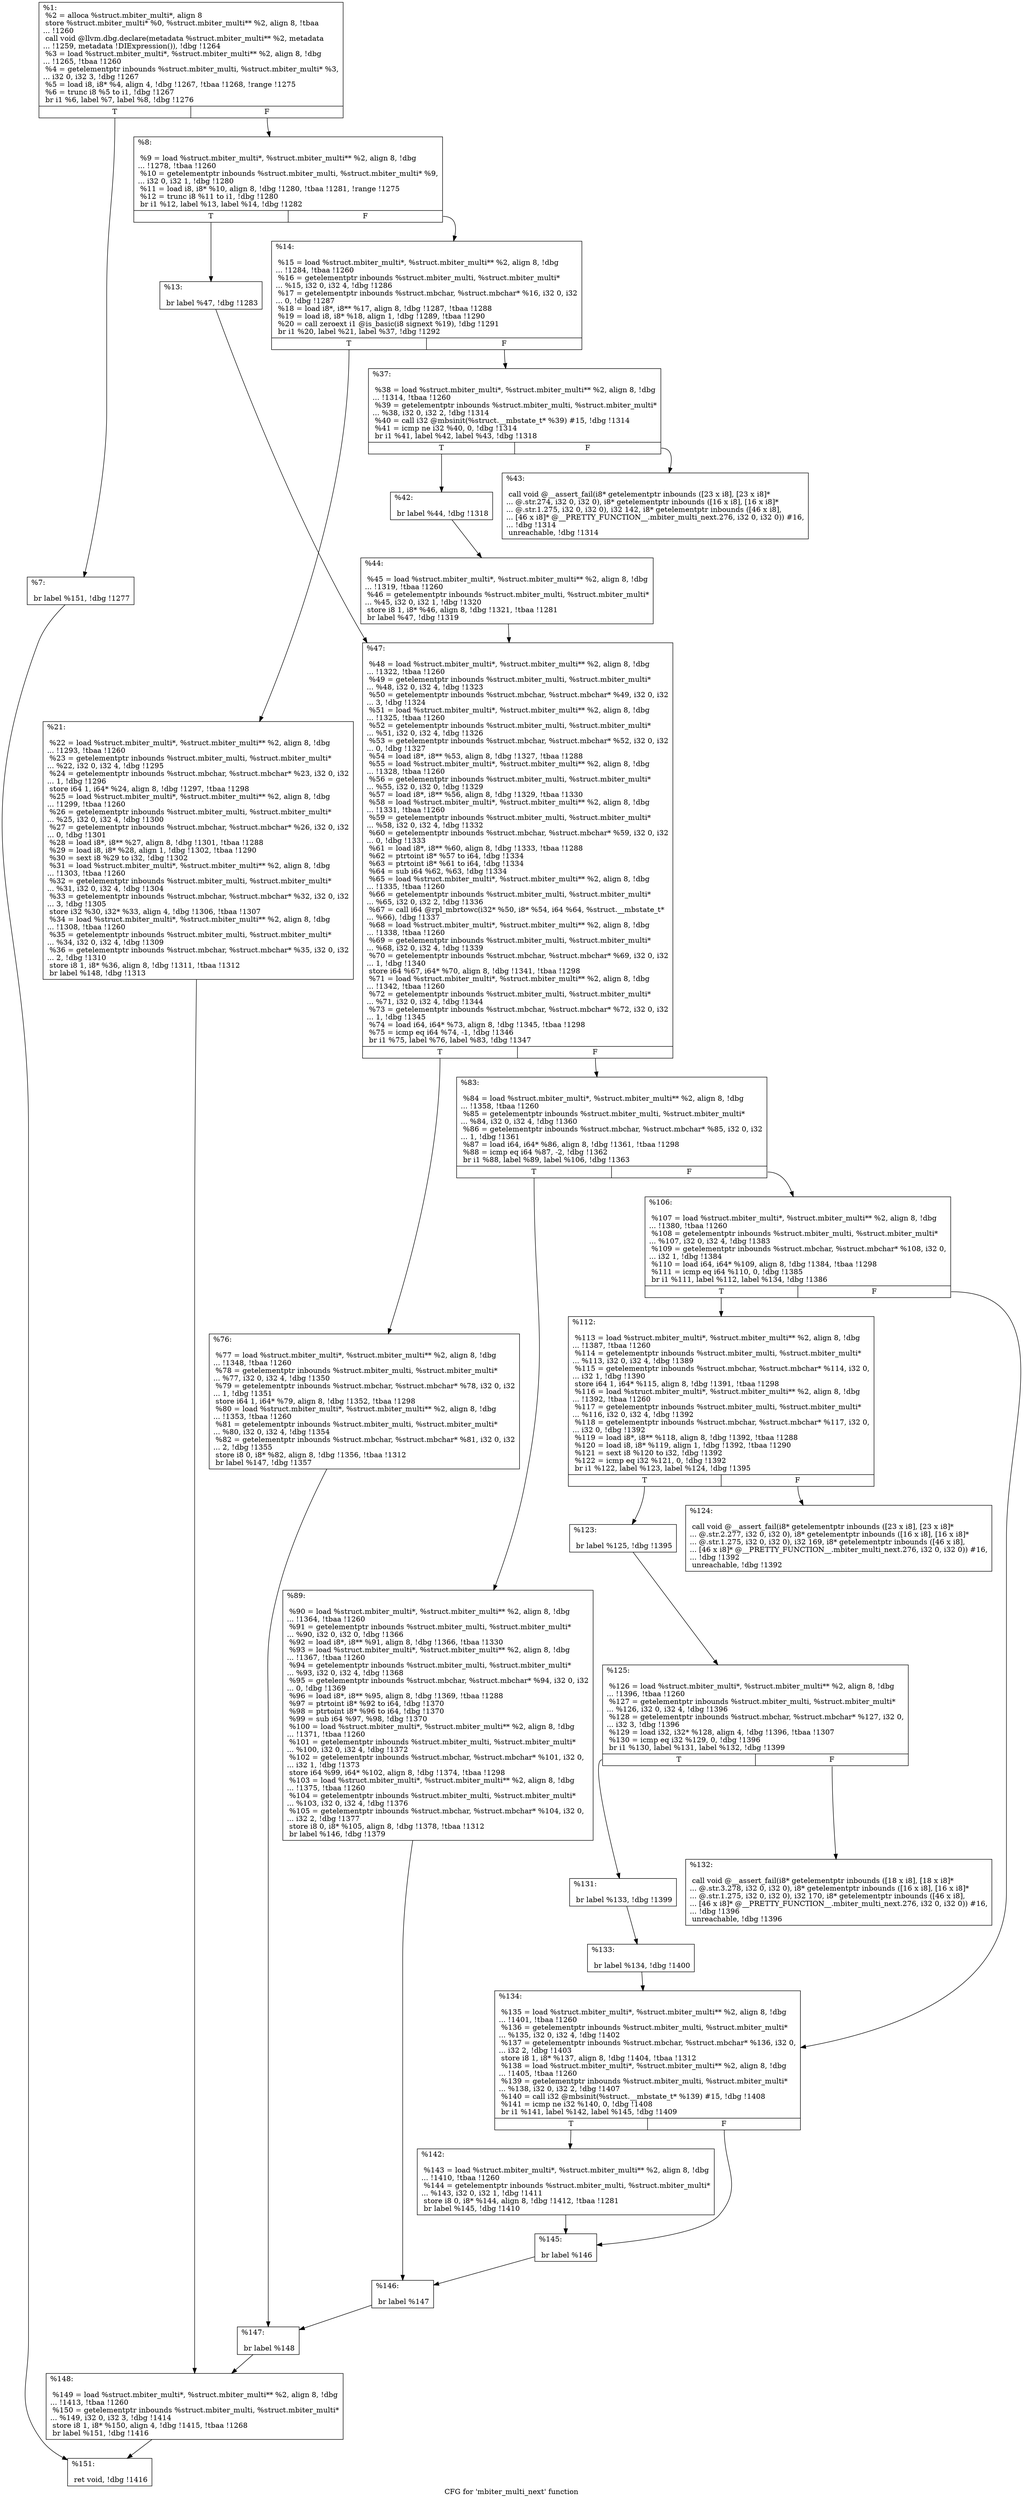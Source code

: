 digraph "CFG for 'mbiter_multi_next' function" {
	label="CFG for 'mbiter_multi_next' function";

	Node0x2146650 [shape=record,label="{%1:\l  %2 = alloca %struct.mbiter_multi*, align 8\l  store %struct.mbiter_multi* %0, %struct.mbiter_multi** %2, align 8, !tbaa\l... !1260\l  call void @llvm.dbg.declare(metadata %struct.mbiter_multi** %2, metadata\l... !1259, metadata !DIExpression()), !dbg !1264\l  %3 = load %struct.mbiter_multi*, %struct.mbiter_multi** %2, align 8, !dbg\l... !1265, !tbaa !1260\l  %4 = getelementptr inbounds %struct.mbiter_multi, %struct.mbiter_multi* %3,\l... i32 0, i32 3, !dbg !1267\l  %5 = load i8, i8* %4, align 4, !dbg !1267, !tbaa !1268, !range !1275\l  %6 = trunc i8 %5 to i1, !dbg !1267\l  br i1 %6, label %7, label %8, !dbg !1276\l|{<s0>T|<s1>F}}"];
	Node0x2146650:s0 -> Node0x21472c0;
	Node0x2146650:s1 -> Node0x2147310;
	Node0x21472c0 [shape=record,label="{%7:\l\l  br label %151, !dbg !1277\l}"];
	Node0x21472c0 -> Node0x2147b30;
	Node0x2147310 [shape=record,label="{%8:\l\l  %9 = load %struct.mbiter_multi*, %struct.mbiter_multi** %2, align 8, !dbg\l... !1278, !tbaa !1260\l  %10 = getelementptr inbounds %struct.mbiter_multi, %struct.mbiter_multi* %9,\l... i32 0, i32 1, !dbg !1280\l  %11 = load i8, i8* %10, align 8, !dbg !1280, !tbaa !1281, !range !1275\l  %12 = trunc i8 %11 to i1, !dbg !1280\l  br i1 %12, label %13, label %14, !dbg !1282\l|{<s0>T|<s1>F}}"];
	Node0x2147310:s0 -> Node0x2147360;
	Node0x2147310:s1 -> Node0x21473b0;
	Node0x2147360 [shape=record,label="{%13:\l\l  br label %47, !dbg !1283\l}"];
	Node0x2147360 -> Node0x2147590;
	Node0x21473b0 [shape=record,label="{%14:\l\l  %15 = load %struct.mbiter_multi*, %struct.mbiter_multi** %2, align 8, !dbg\l... !1284, !tbaa !1260\l  %16 = getelementptr inbounds %struct.mbiter_multi, %struct.mbiter_multi*\l... %15, i32 0, i32 4, !dbg !1286\l  %17 = getelementptr inbounds %struct.mbchar, %struct.mbchar* %16, i32 0, i32\l... 0, !dbg !1287\l  %18 = load i8*, i8** %17, align 8, !dbg !1287, !tbaa !1288\l  %19 = load i8, i8* %18, align 1, !dbg !1289, !tbaa !1290\l  %20 = call zeroext i1 @is_basic(i8 signext %19), !dbg !1291\l  br i1 %20, label %21, label %37, !dbg !1292\l|{<s0>T|<s1>F}}"];
	Node0x21473b0:s0 -> Node0x2147400;
	Node0x21473b0:s1 -> Node0x2147450;
	Node0x2147400 [shape=record,label="{%21:\l\l  %22 = load %struct.mbiter_multi*, %struct.mbiter_multi** %2, align 8, !dbg\l... !1293, !tbaa !1260\l  %23 = getelementptr inbounds %struct.mbiter_multi, %struct.mbiter_multi*\l... %22, i32 0, i32 4, !dbg !1295\l  %24 = getelementptr inbounds %struct.mbchar, %struct.mbchar* %23, i32 0, i32\l... 1, !dbg !1296\l  store i64 1, i64* %24, align 8, !dbg !1297, !tbaa !1298\l  %25 = load %struct.mbiter_multi*, %struct.mbiter_multi** %2, align 8, !dbg\l... !1299, !tbaa !1260\l  %26 = getelementptr inbounds %struct.mbiter_multi, %struct.mbiter_multi*\l... %25, i32 0, i32 4, !dbg !1300\l  %27 = getelementptr inbounds %struct.mbchar, %struct.mbchar* %26, i32 0, i32\l... 0, !dbg !1301\l  %28 = load i8*, i8** %27, align 8, !dbg !1301, !tbaa !1288\l  %29 = load i8, i8* %28, align 1, !dbg !1302, !tbaa !1290\l  %30 = sext i8 %29 to i32, !dbg !1302\l  %31 = load %struct.mbiter_multi*, %struct.mbiter_multi** %2, align 8, !dbg\l... !1303, !tbaa !1260\l  %32 = getelementptr inbounds %struct.mbiter_multi, %struct.mbiter_multi*\l... %31, i32 0, i32 4, !dbg !1304\l  %33 = getelementptr inbounds %struct.mbchar, %struct.mbchar* %32, i32 0, i32\l... 3, !dbg !1305\l  store i32 %30, i32* %33, align 4, !dbg !1306, !tbaa !1307\l  %34 = load %struct.mbiter_multi*, %struct.mbiter_multi** %2, align 8, !dbg\l... !1308, !tbaa !1260\l  %35 = getelementptr inbounds %struct.mbiter_multi, %struct.mbiter_multi*\l... %34, i32 0, i32 4, !dbg !1309\l  %36 = getelementptr inbounds %struct.mbchar, %struct.mbchar* %35, i32 0, i32\l... 2, !dbg !1310\l  store i8 1, i8* %36, align 8, !dbg !1311, !tbaa !1312\l  br label %148, !dbg !1313\l}"];
	Node0x2147400 -> Node0x2147ae0;
	Node0x2147450 [shape=record,label="{%37:\l\l  %38 = load %struct.mbiter_multi*, %struct.mbiter_multi** %2, align 8, !dbg\l... !1314, !tbaa !1260\l  %39 = getelementptr inbounds %struct.mbiter_multi, %struct.mbiter_multi*\l... %38, i32 0, i32 2, !dbg !1314\l  %40 = call i32 @mbsinit(%struct.__mbstate_t* %39) #15, !dbg !1314\l  %41 = icmp ne i32 %40, 0, !dbg !1314\l  br i1 %41, label %42, label %43, !dbg !1318\l|{<s0>T|<s1>F}}"];
	Node0x2147450:s0 -> Node0x21474a0;
	Node0x2147450:s1 -> Node0x21474f0;
	Node0x21474a0 [shape=record,label="{%42:\l\l  br label %44, !dbg !1318\l}"];
	Node0x21474a0 -> Node0x2147540;
	Node0x21474f0 [shape=record,label="{%43:\l\l  call void @__assert_fail(i8* getelementptr inbounds ([23 x i8], [23 x i8]*\l... @.str.274, i32 0, i32 0), i8* getelementptr inbounds ([16 x i8], [16 x i8]*\l... @.str.1.275, i32 0, i32 0), i32 142, i8* getelementptr inbounds ([46 x i8],\l... [46 x i8]* @__PRETTY_FUNCTION__.mbiter_multi_next.276, i32 0, i32 0)) #16,\l... !dbg !1314\l  unreachable, !dbg !1314\l}"];
	Node0x2147540 [shape=record,label="{%44:\l\l  %45 = load %struct.mbiter_multi*, %struct.mbiter_multi** %2, align 8, !dbg\l... !1319, !tbaa !1260\l  %46 = getelementptr inbounds %struct.mbiter_multi, %struct.mbiter_multi*\l... %45, i32 0, i32 1, !dbg !1320\l  store i8 1, i8* %46, align 8, !dbg !1321, !tbaa !1281\l  br label %47, !dbg !1319\l}"];
	Node0x2147540 -> Node0x2147590;
	Node0x2147590 [shape=record,label="{%47:\l\l  %48 = load %struct.mbiter_multi*, %struct.mbiter_multi** %2, align 8, !dbg\l... !1322, !tbaa !1260\l  %49 = getelementptr inbounds %struct.mbiter_multi, %struct.mbiter_multi*\l... %48, i32 0, i32 4, !dbg !1323\l  %50 = getelementptr inbounds %struct.mbchar, %struct.mbchar* %49, i32 0, i32\l... 3, !dbg !1324\l  %51 = load %struct.mbiter_multi*, %struct.mbiter_multi** %2, align 8, !dbg\l... !1325, !tbaa !1260\l  %52 = getelementptr inbounds %struct.mbiter_multi, %struct.mbiter_multi*\l... %51, i32 0, i32 4, !dbg !1326\l  %53 = getelementptr inbounds %struct.mbchar, %struct.mbchar* %52, i32 0, i32\l... 0, !dbg !1327\l  %54 = load i8*, i8** %53, align 8, !dbg !1327, !tbaa !1288\l  %55 = load %struct.mbiter_multi*, %struct.mbiter_multi** %2, align 8, !dbg\l... !1328, !tbaa !1260\l  %56 = getelementptr inbounds %struct.mbiter_multi, %struct.mbiter_multi*\l... %55, i32 0, i32 0, !dbg !1329\l  %57 = load i8*, i8** %56, align 8, !dbg !1329, !tbaa !1330\l  %58 = load %struct.mbiter_multi*, %struct.mbiter_multi** %2, align 8, !dbg\l... !1331, !tbaa !1260\l  %59 = getelementptr inbounds %struct.mbiter_multi, %struct.mbiter_multi*\l... %58, i32 0, i32 4, !dbg !1332\l  %60 = getelementptr inbounds %struct.mbchar, %struct.mbchar* %59, i32 0, i32\l... 0, !dbg !1333\l  %61 = load i8*, i8** %60, align 8, !dbg !1333, !tbaa !1288\l  %62 = ptrtoint i8* %57 to i64, !dbg !1334\l  %63 = ptrtoint i8* %61 to i64, !dbg !1334\l  %64 = sub i64 %62, %63, !dbg !1334\l  %65 = load %struct.mbiter_multi*, %struct.mbiter_multi** %2, align 8, !dbg\l... !1335, !tbaa !1260\l  %66 = getelementptr inbounds %struct.mbiter_multi, %struct.mbiter_multi*\l... %65, i32 0, i32 2, !dbg !1336\l  %67 = call i64 @rpl_mbrtowc(i32* %50, i8* %54, i64 %64, %struct.__mbstate_t*\l... %66), !dbg !1337\l  %68 = load %struct.mbiter_multi*, %struct.mbiter_multi** %2, align 8, !dbg\l... !1338, !tbaa !1260\l  %69 = getelementptr inbounds %struct.mbiter_multi, %struct.mbiter_multi*\l... %68, i32 0, i32 4, !dbg !1339\l  %70 = getelementptr inbounds %struct.mbchar, %struct.mbchar* %69, i32 0, i32\l... 1, !dbg !1340\l  store i64 %67, i64* %70, align 8, !dbg !1341, !tbaa !1298\l  %71 = load %struct.mbiter_multi*, %struct.mbiter_multi** %2, align 8, !dbg\l... !1342, !tbaa !1260\l  %72 = getelementptr inbounds %struct.mbiter_multi, %struct.mbiter_multi*\l... %71, i32 0, i32 4, !dbg !1344\l  %73 = getelementptr inbounds %struct.mbchar, %struct.mbchar* %72, i32 0, i32\l... 1, !dbg !1345\l  %74 = load i64, i64* %73, align 8, !dbg !1345, !tbaa !1298\l  %75 = icmp eq i64 %74, -1, !dbg !1346\l  br i1 %75, label %76, label %83, !dbg !1347\l|{<s0>T|<s1>F}}"];
	Node0x2147590:s0 -> Node0x21475e0;
	Node0x2147590:s1 -> Node0x2147630;
	Node0x21475e0 [shape=record,label="{%76:\l\l  %77 = load %struct.mbiter_multi*, %struct.mbiter_multi** %2, align 8, !dbg\l... !1348, !tbaa !1260\l  %78 = getelementptr inbounds %struct.mbiter_multi, %struct.mbiter_multi*\l... %77, i32 0, i32 4, !dbg !1350\l  %79 = getelementptr inbounds %struct.mbchar, %struct.mbchar* %78, i32 0, i32\l... 1, !dbg !1351\l  store i64 1, i64* %79, align 8, !dbg !1352, !tbaa !1298\l  %80 = load %struct.mbiter_multi*, %struct.mbiter_multi** %2, align 8, !dbg\l... !1353, !tbaa !1260\l  %81 = getelementptr inbounds %struct.mbiter_multi, %struct.mbiter_multi*\l... %80, i32 0, i32 4, !dbg !1354\l  %82 = getelementptr inbounds %struct.mbchar, %struct.mbchar* %81, i32 0, i32\l... 2, !dbg !1355\l  store i8 0, i8* %82, align 8, !dbg !1356, !tbaa !1312\l  br label %147, !dbg !1357\l}"];
	Node0x21475e0 -> Node0x2147a90;
	Node0x2147630 [shape=record,label="{%83:\l\l  %84 = load %struct.mbiter_multi*, %struct.mbiter_multi** %2, align 8, !dbg\l... !1358, !tbaa !1260\l  %85 = getelementptr inbounds %struct.mbiter_multi, %struct.mbiter_multi*\l... %84, i32 0, i32 4, !dbg !1360\l  %86 = getelementptr inbounds %struct.mbchar, %struct.mbchar* %85, i32 0, i32\l... 1, !dbg !1361\l  %87 = load i64, i64* %86, align 8, !dbg !1361, !tbaa !1298\l  %88 = icmp eq i64 %87, -2, !dbg !1362\l  br i1 %88, label %89, label %106, !dbg !1363\l|{<s0>T|<s1>F}}"];
	Node0x2147630:s0 -> Node0x2147680;
	Node0x2147630:s1 -> Node0x21476d0;
	Node0x2147680 [shape=record,label="{%89:\l\l  %90 = load %struct.mbiter_multi*, %struct.mbiter_multi** %2, align 8, !dbg\l... !1364, !tbaa !1260\l  %91 = getelementptr inbounds %struct.mbiter_multi, %struct.mbiter_multi*\l... %90, i32 0, i32 0, !dbg !1366\l  %92 = load i8*, i8** %91, align 8, !dbg !1366, !tbaa !1330\l  %93 = load %struct.mbiter_multi*, %struct.mbiter_multi** %2, align 8, !dbg\l... !1367, !tbaa !1260\l  %94 = getelementptr inbounds %struct.mbiter_multi, %struct.mbiter_multi*\l... %93, i32 0, i32 4, !dbg !1368\l  %95 = getelementptr inbounds %struct.mbchar, %struct.mbchar* %94, i32 0, i32\l... 0, !dbg !1369\l  %96 = load i8*, i8** %95, align 8, !dbg !1369, !tbaa !1288\l  %97 = ptrtoint i8* %92 to i64, !dbg !1370\l  %98 = ptrtoint i8* %96 to i64, !dbg !1370\l  %99 = sub i64 %97, %98, !dbg !1370\l  %100 = load %struct.mbiter_multi*, %struct.mbiter_multi** %2, align 8, !dbg\l... !1371, !tbaa !1260\l  %101 = getelementptr inbounds %struct.mbiter_multi, %struct.mbiter_multi*\l... %100, i32 0, i32 4, !dbg !1372\l  %102 = getelementptr inbounds %struct.mbchar, %struct.mbchar* %101, i32 0,\l... i32 1, !dbg !1373\l  store i64 %99, i64* %102, align 8, !dbg !1374, !tbaa !1298\l  %103 = load %struct.mbiter_multi*, %struct.mbiter_multi** %2, align 8, !dbg\l... !1375, !tbaa !1260\l  %104 = getelementptr inbounds %struct.mbiter_multi, %struct.mbiter_multi*\l... %103, i32 0, i32 4, !dbg !1376\l  %105 = getelementptr inbounds %struct.mbchar, %struct.mbchar* %104, i32 0,\l... i32 2, !dbg !1377\l  store i8 0, i8* %105, align 8, !dbg !1378, !tbaa !1312\l  br label %146, !dbg !1379\l}"];
	Node0x2147680 -> Node0x2147a40;
	Node0x21476d0 [shape=record,label="{%106:\l\l  %107 = load %struct.mbiter_multi*, %struct.mbiter_multi** %2, align 8, !dbg\l... !1380, !tbaa !1260\l  %108 = getelementptr inbounds %struct.mbiter_multi, %struct.mbiter_multi*\l... %107, i32 0, i32 4, !dbg !1383\l  %109 = getelementptr inbounds %struct.mbchar, %struct.mbchar* %108, i32 0,\l... i32 1, !dbg !1384\l  %110 = load i64, i64* %109, align 8, !dbg !1384, !tbaa !1298\l  %111 = icmp eq i64 %110, 0, !dbg !1385\l  br i1 %111, label %112, label %134, !dbg !1386\l|{<s0>T|<s1>F}}"];
	Node0x21476d0:s0 -> Node0x2147720;
	Node0x21476d0:s1 -> Node0x2147950;
	Node0x2147720 [shape=record,label="{%112:\l\l  %113 = load %struct.mbiter_multi*, %struct.mbiter_multi** %2, align 8, !dbg\l... !1387, !tbaa !1260\l  %114 = getelementptr inbounds %struct.mbiter_multi, %struct.mbiter_multi*\l... %113, i32 0, i32 4, !dbg !1389\l  %115 = getelementptr inbounds %struct.mbchar, %struct.mbchar* %114, i32 0,\l... i32 1, !dbg !1390\l  store i64 1, i64* %115, align 8, !dbg !1391, !tbaa !1298\l  %116 = load %struct.mbiter_multi*, %struct.mbiter_multi** %2, align 8, !dbg\l... !1392, !tbaa !1260\l  %117 = getelementptr inbounds %struct.mbiter_multi, %struct.mbiter_multi*\l... %116, i32 0, i32 4, !dbg !1392\l  %118 = getelementptr inbounds %struct.mbchar, %struct.mbchar* %117, i32 0,\l... i32 0, !dbg !1392\l  %119 = load i8*, i8** %118, align 8, !dbg !1392, !tbaa !1288\l  %120 = load i8, i8* %119, align 1, !dbg !1392, !tbaa !1290\l  %121 = sext i8 %120 to i32, !dbg !1392\l  %122 = icmp eq i32 %121, 0, !dbg !1392\l  br i1 %122, label %123, label %124, !dbg !1395\l|{<s0>T|<s1>F}}"];
	Node0x2147720:s0 -> Node0x2147770;
	Node0x2147720:s1 -> Node0x21477c0;
	Node0x2147770 [shape=record,label="{%123:\l\l  br label %125, !dbg !1395\l}"];
	Node0x2147770 -> Node0x2147810;
	Node0x21477c0 [shape=record,label="{%124:\l\l  call void @__assert_fail(i8* getelementptr inbounds ([23 x i8], [23 x i8]*\l... @.str.2.277, i32 0, i32 0), i8* getelementptr inbounds ([16 x i8], [16 x i8]*\l... @.str.1.275, i32 0, i32 0), i32 169, i8* getelementptr inbounds ([46 x i8],\l... [46 x i8]* @__PRETTY_FUNCTION__.mbiter_multi_next.276, i32 0, i32 0)) #16,\l... !dbg !1392\l  unreachable, !dbg !1392\l}"];
	Node0x2147810 [shape=record,label="{%125:\l\l  %126 = load %struct.mbiter_multi*, %struct.mbiter_multi** %2, align 8, !dbg\l... !1396, !tbaa !1260\l  %127 = getelementptr inbounds %struct.mbiter_multi, %struct.mbiter_multi*\l... %126, i32 0, i32 4, !dbg !1396\l  %128 = getelementptr inbounds %struct.mbchar, %struct.mbchar* %127, i32 0,\l... i32 3, !dbg !1396\l  %129 = load i32, i32* %128, align 4, !dbg !1396, !tbaa !1307\l  %130 = icmp eq i32 %129, 0, !dbg !1396\l  br i1 %130, label %131, label %132, !dbg !1399\l|{<s0>T|<s1>F}}"];
	Node0x2147810:s0 -> Node0x2147860;
	Node0x2147810:s1 -> Node0x21478b0;
	Node0x2147860 [shape=record,label="{%131:\l\l  br label %133, !dbg !1399\l}"];
	Node0x2147860 -> Node0x2147900;
	Node0x21478b0 [shape=record,label="{%132:\l\l  call void @__assert_fail(i8* getelementptr inbounds ([18 x i8], [18 x i8]*\l... @.str.3.278, i32 0, i32 0), i8* getelementptr inbounds ([16 x i8], [16 x i8]*\l... @.str.1.275, i32 0, i32 0), i32 170, i8* getelementptr inbounds ([46 x i8],\l... [46 x i8]* @__PRETTY_FUNCTION__.mbiter_multi_next.276, i32 0, i32 0)) #16,\l... !dbg !1396\l  unreachable, !dbg !1396\l}"];
	Node0x2147900 [shape=record,label="{%133:\l\l  br label %134, !dbg !1400\l}"];
	Node0x2147900 -> Node0x2147950;
	Node0x2147950 [shape=record,label="{%134:\l\l  %135 = load %struct.mbiter_multi*, %struct.mbiter_multi** %2, align 8, !dbg\l... !1401, !tbaa !1260\l  %136 = getelementptr inbounds %struct.mbiter_multi, %struct.mbiter_multi*\l... %135, i32 0, i32 4, !dbg !1402\l  %137 = getelementptr inbounds %struct.mbchar, %struct.mbchar* %136, i32 0,\l... i32 2, !dbg !1403\l  store i8 1, i8* %137, align 8, !dbg !1404, !tbaa !1312\l  %138 = load %struct.mbiter_multi*, %struct.mbiter_multi** %2, align 8, !dbg\l... !1405, !tbaa !1260\l  %139 = getelementptr inbounds %struct.mbiter_multi, %struct.mbiter_multi*\l... %138, i32 0, i32 2, !dbg !1407\l  %140 = call i32 @mbsinit(%struct.__mbstate_t* %139) #15, !dbg !1408\l  %141 = icmp ne i32 %140, 0, !dbg !1408\l  br i1 %141, label %142, label %145, !dbg !1409\l|{<s0>T|<s1>F}}"];
	Node0x2147950:s0 -> Node0x21479a0;
	Node0x2147950:s1 -> Node0x21479f0;
	Node0x21479a0 [shape=record,label="{%142:\l\l  %143 = load %struct.mbiter_multi*, %struct.mbiter_multi** %2, align 8, !dbg\l... !1410, !tbaa !1260\l  %144 = getelementptr inbounds %struct.mbiter_multi, %struct.mbiter_multi*\l... %143, i32 0, i32 1, !dbg !1411\l  store i8 0, i8* %144, align 8, !dbg !1412, !tbaa !1281\l  br label %145, !dbg !1410\l}"];
	Node0x21479a0 -> Node0x21479f0;
	Node0x21479f0 [shape=record,label="{%145:\l\l  br label %146\l}"];
	Node0x21479f0 -> Node0x2147a40;
	Node0x2147a40 [shape=record,label="{%146:\l\l  br label %147\l}"];
	Node0x2147a40 -> Node0x2147a90;
	Node0x2147a90 [shape=record,label="{%147:\l\l  br label %148\l}"];
	Node0x2147a90 -> Node0x2147ae0;
	Node0x2147ae0 [shape=record,label="{%148:\l\l  %149 = load %struct.mbiter_multi*, %struct.mbiter_multi** %2, align 8, !dbg\l... !1413, !tbaa !1260\l  %150 = getelementptr inbounds %struct.mbiter_multi, %struct.mbiter_multi*\l... %149, i32 0, i32 3, !dbg !1414\l  store i8 1, i8* %150, align 4, !dbg !1415, !tbaa !1268\l  br label %151, !dbg !1416\l}"];
	Node0x2147ae0 -> Node0x2147b30;
	Node0x2147b30 [shape=record,label="{%151:\l\l  ret void, !dbg !1416\l}"];
}
